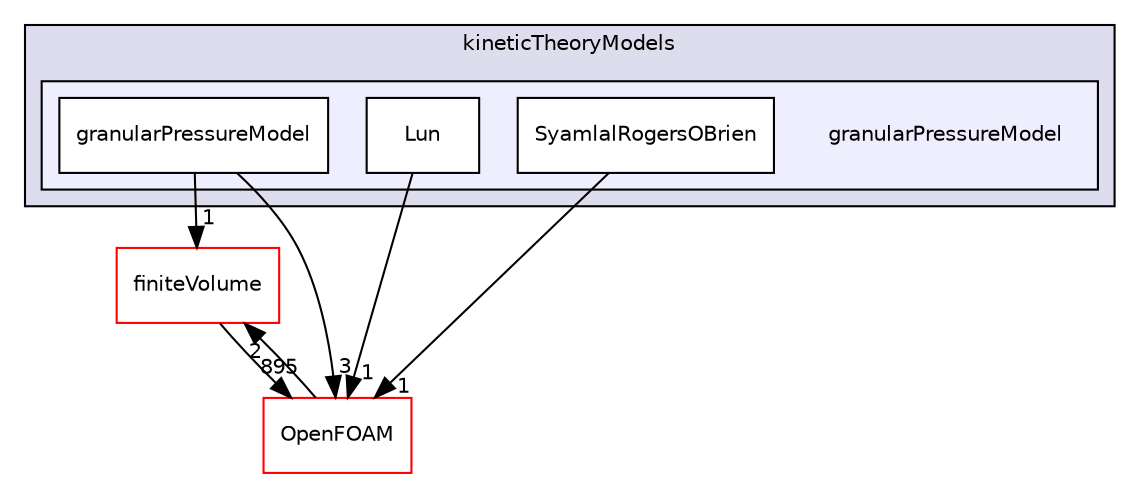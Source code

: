 digraph "src/phaseSystemModels/reactingEulerFoam/reactingTwoPhaseEulerFoam/twoPhaseCompressibleTurbulenceModels/kineticTheoryModels/granularPressureModel" {
  bgcolor=transparent;
  compound=true
  node [ fontsize="10", fontname="Helvetica"];
  edge [ labelfontsize="10", labelfontname="Helvetica"];
  subgraph clusterdir_b59ca26c062c0c174b35a1414a45772a {
    graph [ bgcolor="#ddddee", pencolor="black", label="kineticTheoryModels" fontname="Helvetica", fontsize="10", URL="dir_b59ca26c062c0c174b35a1414a45772a.html"]
  subgraph clusterdir_6416930bfa165895494f5c921b728554 {
    graph [ bgcolor="#eeeeff", pencolor="black", label="" URL="dir_6416930bfa165895494f5c921b728554.html"];
    dir_6416930bfa165895494f5c921b728554 [shape=plaintext label="granularPressureModel"];
    dir_85b277cf1a19ff35d884fc8f2d07a04a [shape=box label="granularPressureModel" color="black" fillcolor="white" style="filled" URL="dir_85b277cf1a19ff35d884fc8f2d07a04a.html"];
    dir_b632048d412d813a4a4db387a2fae914 [shape=box label="Lun" color="black" fillcolor="white" style="filled" URL="dir_b632048d412d813a4a4db387a2fae914.html"];
    dir_f916c77948b5fb2016f3a0648352072c [shape=box label="SyamlalRogersOBrien" color="black" fillcolor="white" style="filled" URL="dir_f916c77948b5fb2016f3a0648352072c.html"];
  }
  }
  dir_9bd15774b555cf7259a6fa18f99fe99b [shape=box label="finiteVolume" color="red" URL="dir_9bd15774b555cf7259a6fa18f99fe99b.html"];
  dir_c5473ff19b20e6ec4dfe5c310b3778a8 [shape=box label="OpenFOAM" color="red" URL="dir_c5473ff19b20e6ec4dfe5c310b3778a8.html"];
  dir_9bd15774b555cf7259a6fa18f99fe99b->dir_c5473ff19b20e6ec4dfe5c310b3778a8 [headlabel="895", labeldistance=1.5 headhref="dir_000814_002151.html"];
  dir_f916c77948b5fb2016f3a0648352072c->dir_c5473ff19b20e6ec4dfe5c310b3778a8 [headlabel="1", labeldistance=1.5 headhref="dir_003339_002151.html"];
  dir_b632048d412d813a4a4db387a2fae914->dir_c5473ff19b20e6ec4dfe5c310b3778a8 [headlabel="1", labeldistance=1.5 headhref="dir_003337_002151.html"];
  dir_c5473ff19b20e6ec4dfe5c310b3778a8->dir_9bd15774b555cf7259a6fa18f99fe99b [headlabel="2", labeldistance=1.5 headhref="dir_002151_000814.html"];
  dir_85b277cf1a19ff35d884fc8f2d07a04a->dir_9bd15774b555cf7259a6fa18f99fe99b [headlabel="1", labeldistance=1.5 headhref="dir_003334_000814.html"];
  dir_85b277cf1a19ff35d884fc8f2d07a04a->dir_c5473ff19b20e6ec4dfe5c310b3778a8 [headlabel="3", labeldistance=1.5 headhref="dir_003334_002151.html"];
}
